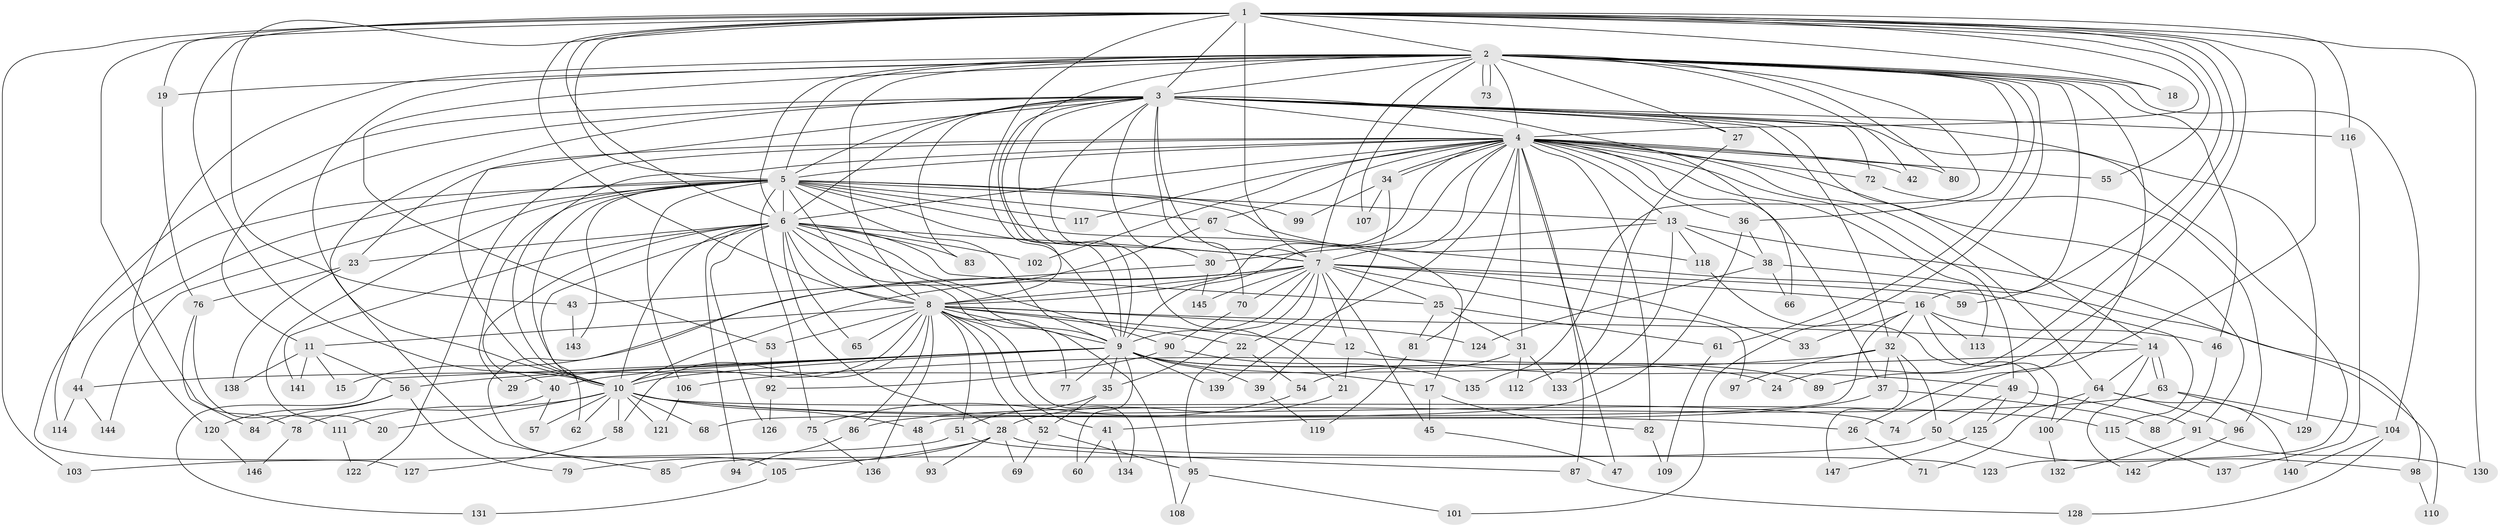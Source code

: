// Generated by graph-tools (version 1.1) at 2025/49/03/09/25 03:49:40]
// undirected, 147 vertices, 319 edges
graph export_dot {
graph [start="1"]
  node [color=gray90,style=filled];
  1;
  2;
  3;
  4;
  5;
  6;
  7;
  8;
  9;
  10;
  11;
  12;
  13;
  14;
  15;
  16;
  17;
  18;
  19;
  20;
  21;
  22;
  23;
  24;
  25;
  26;
  27;
  28;
  29;
  30;
  31;
  32;
  33;
  34;
  35;
  36;
  37;
  38;
  39;
  40;
  41;
  42;
  43;
  44;
  45;
  46;
  47;
  48;
  49;
  50;
  51;
  52;
  53;
  54;
  55;
  56;
  57;
  58;
  59;
  60;
  61;
  62;
  63;
  64;
  65;
  66;
  67;
  68;
  69;
  70;
  71;
  72;
  73;
  74;
  75;
  76;
  77;
  78;
  79;
  80;
  81;
  82;
  83;
  84;
  85;
  86;
  87;
  88;
  89;
  90;
  91;
  92;
  93;
  94;
  95;
  96;
  97;
  98;
  99;
  100;
  101;
  102;
  103;
  104;
  105;
  106;
  107;
  108;
  109;
  110;
  111;
  112;
  113;
  114;
  115;
  116;
  117;
  118;
  119;
  120;
  121;
  122;
  123;
  124;
  125;
  126;
  127;
  128;
  129;
  130;
  131;
  132;
  133;
  134;
  135;
  136;
  137;
  138;
  139;
  140;
  141;
  142;
  143;
  144;
  145;
  146;
  147;
  1 -- 2;
  1 -- 3;
  1 -- 4;
  1 -- 5;
  1 -- 6;
  1 -- 7;
  1 -- 8;
  1 -- 9;
  1 -- 10;
  1 -- 18;
  1 -- 19;
  1 -- 24;
  1 -- 43;
  1 -- 55;
  1 -- 59;
  1 -- 74;
  1 -- 78;
  1 -- 89;
  1 -- 103;
  1 -- 116;
  1 -- 130;
  2 -- 3;
  2 -- 4;
  2 -- 5;
  2 -- 6;
  2 -- 7;
  2 -- 8;
  2 -- 9;
  2 -- 10;
  2 -- 16;
  2 -- 18;
  2 -- 19;
  2 -- 26;
  2 -- 27;
  2 -- 36;
  2 -- 42;
  2 -- 46;
  2 -- 53;
  2 -- 61;
  2 -- 73;
  2 -- 73;
  2 -- 80;
  2 -- 101;
  2 -- 104;
  2 -- 107;
  2 -- 120;
  2 -- 135;
  3 -- 4;
  3 -- 5;
  3 -- 6;
  3 -- 7;
  3 -- 8;
  3 -- 9;
  3 -- 10;
  3 -- 11;
  3 -- 14;
  3 -- 21;
  3 -- 27;
  3 -- 30;
  3 -- 32;
  3 -- 66;
  3 -- 70;
  3 -- 72;
  3 -- 83;
  3 -- 85;
  3 -- 114;
  3 -- 116;
  3 -- 123;
  3 -- 129;
  4 -- 5;
  4 -- 6;
  4 -- 7;
  4 -- 8;
  4 -- 9;
  4 -- 10;
  4 -- 13;
  4 -- 23;
  4 -- 31;
  4 -- 34;
  4 -- 34;
  4 -- 36;
  4 -- 37;
  4 -- 42;
  4 -- 47;
  4 -- 49;
  4 -- 55;
  4 -- 64;
  4 -- 67;
  4 -- 72;
  4 -- 80;
  4 -- 81;
  4 -- 82;
  4 -- 87;
  4 -- 91;
  4 -- 102;
  4 -- 113;
  4 -- 117;
  4 -- 122;
  4 -- 139;
  5 -- 6;
  5 -- 7;
  5 -- 8;
  5 -- 9;
  5 -- 10;
  5 -- 13;
  5 -- 17;
  5 -- 20;
  5 -- 29;
  5 -- 44;
  5 -- 67;
  5 -- 75;
  5 -- 99;
  5 -- 106;
  5 -- 117;
  5 -- 118;
  5 -- 127;
  5 -- 143;
  5 -- 144;
  6 -- 7;
  6 -- 8;
  6 -- 9;
  6 -- 10;
  6 -- 23;
  6 -- 25;
  6 -- 28;
  6 -- 40;
  6 -- 62;
  6 -- 65;
  6 -- 83;
  6 -- 90;
  6 -- 94;
  6 -- 102;
  6 -- 108;
  6 -- 126;
  6 -- 141;
  7 -- 8;
  7 -- 9;
  7 -- 10;
  7 -- 12;
  7 -- 15;
  7 -- 16;
  7 -- 22;
  7 -- 25;
  7 -- 33;
  7 -- 35;
  7 -- 45;
  7 -- 59;
  7 -- 70;
  7 -- 97;
  7 -- 145;
  8 -- 9;
  8 -- 10;
  8 -- 11;
  8 -- 12;
  8 -- 14;
  8 -- 22;
  8 -- 41;
  8 -- 51;
  8 -- 52;
  8 -- 53;
  8 -- 58;
  8 -- 65;
  8 -- 77;
  8 -- 86;
  8 -- 124;
  8 -- 134;
  8 -- 136;
  9 -- 10;
  9 -- 17;
  9 -- 24;
  9 -- 29;
  9 -- 35;
  9 -- 39;
  9 -- 40;
  9 -- 56;
  9 -- 60;
  9 -- 77;
  9 -- 89;
  9 -- 131;
  9 -- 139;
  10 -- 20;
  10 -- 26;
  10 -- 48;
  10 -- 57;
  10 -- 58;
  10 -- 62;
  10 -- 68;
  10 -- 74;
  10 -- 111;
  10 -- 115;
  10 -- 121;
  11 -- 15;
  11 -- 56;
  11 -- 138;
  11 -- 141;
  12 -- 21;
  12 -- 49;
  13 -- 30;
  13 -- 38;
  13 -- 98;
  13 -- 118;
  13 -- 133;
  14 -- 63;
  14 -- 63;
  14 -- 64;
  14 -- 106;
  14 -- 142;
  16 -- 32;
  16 -- 33;
  16 -- 46;
  16 -- 48;
  16 -- 100;
  16 -- 113;
  17 -- 45;
  17 -- 82;
  19 -- 76;
  21 -- 28;
  22 -- 54;
  22 -- 95;
  23 -- 76;
  23 -- 138;
  25 -- 31;
  25 -- 61;
  25 -- 81;
  26 -- 71;
  27 -- 112;
  28 -- 69;
  28 -- 79;
  28 -- 93;
  28 -- 105;
  28 -- 123;
  30 -- 43;
  30 -- 145;
  31 -- 54;
  31 -- 112;
  31 -- 133;
  32 -- 37;
  32 -- 44;
  32 -- 50;
  32 -- 97;
  32 -- 147;
  34 -- 39;
  34 -- 99;
  34 -- 107;
  35 -- 51;
  35 -- 52;
  36 -- 38;
  36 -- 68;
  37 -- 41;
  37 -- 88;
  38 -- 66;
  38 -- 110;
  38 -- 124;
  39 -- 119;
  40 -- 57;
  40 -- 78;
  41 -- 60;
  41 -- 134;
  43 -- 143;
  44 -- 114;
  44 -- 144;
  45 -- 47;
  46 -- 88;
  48 -- 93;
  49 -- 50;
  49 -- 91;
  49 -- 125;
  50 -- 85;
  50 -- 98;
  51 -- 87;
  51 -- 103;
  52 -- 69;
  52 -- 95;
  53 -- 92;
  54 -- 75;
  56 -- 79;
  56 -- 84;
  56 -- 120;
  58 -- 127;
  61 -- 109;
  63 -- 86;
  63 -- 104;
  63 -- 129;
  64 -- 71;
  64 -- 96;
  64 -- 100;
  64 -- 140;
  67 -- 105;
  67 -- 115;
  70 -- 90;
  72 -- 96;
  75 -- 136;
  76 -- 84;
  76 -- 111;
  78 -- 146;
  81 -- 119;
  82 -- 109;
  86 -- 94;
  87 -- 128;
  90 -- 92;
  90 -- 135;
  91 -- 130;
  91 -- 132;
  92 -- 126;
  95 -- 101;
  95 -- 108;
  96 -- 142;
  98 -- 110;
  100 -- 132;
  104 -- 128;
  104 -- 140;
  105 -- 131;
  106 -- 121;
  111 -- 122;
  115 -- 137;
  116 -- 137;
  118 -- 125;
  120 -- 146;
  125 -- 147;
}
